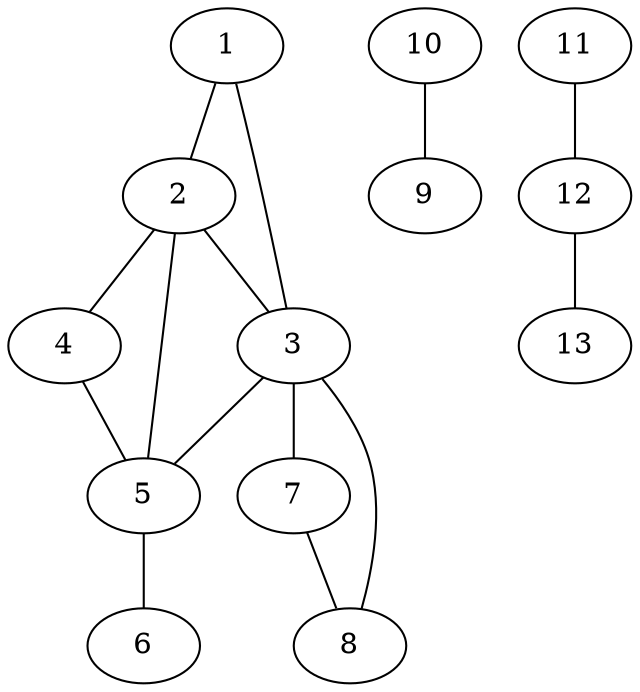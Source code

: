 graph G {
    "1" -- "2";
    "1" -- "3";
    "10" -- "9";
    "11" -- "12";
    "12" -- "13";
    "2" -- "3";
    "2" -- "4";
    "2" -- "5";
    "3" -- "7";
    "3" -- "8";
    "3" -- "5";
    "4" -- "5";
    "5" -- "6";
    "7" -- "8";
}
